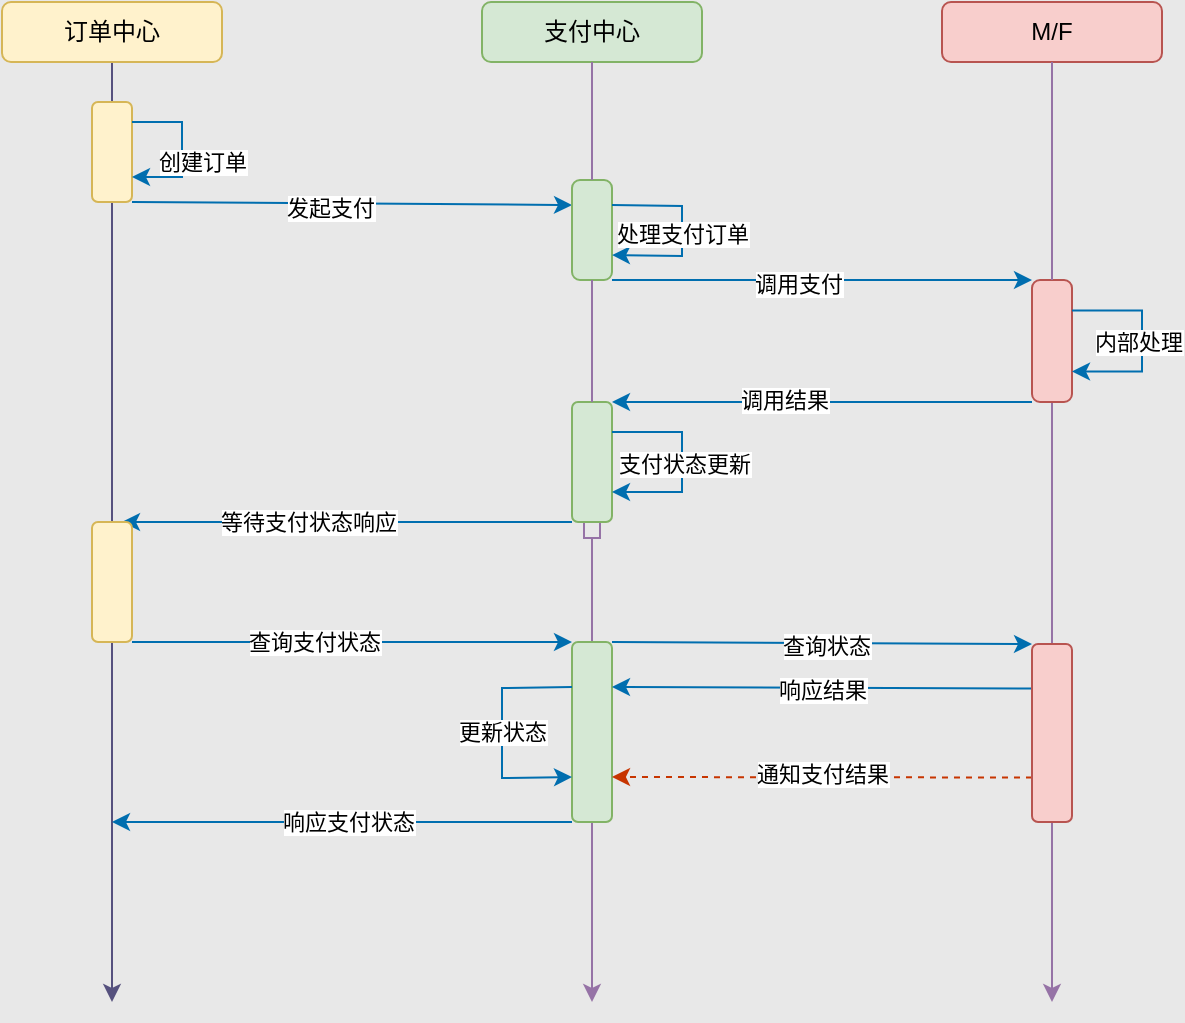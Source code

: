 <mxfile version="16.2.4" type="github">
  <diagram id="hDgSXtl1pIS-HQbCwnqq" name="Page-1">
    <mxGraphModel dx="946" dy="604" grid="1" gridSize="10" guides="1" tooltips="1" connect="1" arrows="1" fold="1" page="1" pageScale="1" pageWidth="827" pageHeight="1169" background="#E8E8E8" math="0" shadow="0">
      <root>
        <mxCell id="0" />
        <mxCell id="1" parent="0" />
        <mxCell id="WBR7tGkXofV5KnR72hlm-1" value="" style="edgeStyle=orthogonalEdgeStyle;rounded=0;orthogonalLoop=1;jettySize=auto;html=1;exitX=0.5;exitY=1;exitDx=0;exitDy=0;endArrow=none;shadow=0;strokeColor=#56517e;fillColor=#d0cee2;" edge="1" parent="1" source="WBR7tGkXofV5KnR72hlm-3" target="WBR7tGkXofV5KnR72hlm-31">
          <mxGeometry relative="1" as="geometry">
            <mxPoint x="145" y="540" as="targetPoint" />
            <mxPoint x="145" y="70" as="sourcePoint" />
          </mxGeometry>
        </mxCell>
        <mxCell id="WBR7tGkXofV5KnR72hlm-2" style="edgeStyle=orthogonalEdgeStyle;rounded=0;orthogonalLoop=1;jettySize=auto;html=1;exitX=0.5;exitY=1;exitDx=0;exitDy=0;startArrow=none;fillColor=#d0cee2;strokeColor=#56517e;" edge="1" parent="1" source="WBR7tGkXofV5KnR72hlm-31">
          <mxGeometry relative="1" as="geometry">
            <mxPoint x="145" y="540" as="targetPoint" />
          </mxGeometry>
        </mxCell>
        <mxCell id="WBR7tGkXofV5KnR72hlm-3" value="订单中心" style="rounded=1;whiteSpace=wrap;html=1;fillColor=#fff2cc;strokeColor=#d6b656;" vertex="1" parent="1">
          <mxGeometry x="90" y="40" width="110" height="30" as="geometry" />
        </mxCell>
        <mxCell id="WBR7tGkXofV5KnR72hlm-4" style="edgeStyle=orthogonalEdgeStyle;rounded=0;orthogonalLoop=1;jettySize=auto;html=1;exitX=0.5;exitY=1;exitDx=0;exitDy=0;startArrow=box;fillColor=#e1d5e7;strokeColor=#9673a6;startFill=0;" edge="1" parent="1" source="WBR7tGkXofV5KnR72hlm-23">
          <mxGeometry relative="1" as="geometry">
            <mxPoint x="385" y="540" as="targetPoint" />
          </mxGeometry>
        </mxCell>
        <mxCell id="WBR7tGkXofV5KnR72hlm-5" value="支付中心" style="rounded=1;whiteSpace=wrap;html=1;fillColor=#d5e8d4;strokeColor=#82b366;" vertex="1" parent="1">
          <mxGeometry x="330" y="40" width="110" height="30" as="geometry" />
        </mxCell>
        <mxCell id="WBR7tGkXofV5KnR72hlm-6" style="edgeStyle=orthogonalEdgeStyle;rounded=0;orthogonalLoop=1;jettySize=auto;html=1;exitX=0.5;exitY=1;exitDx=0;exitDy=0;startArrow=none;fillColor=#e1d5e7;strokeColor=#9673a6;" edge="1" parent="1" source="WBR7tGkXofV5KnR72hlm-19">
          <mxGeometry relative="1" as="geometry">
            <mxPoint x="615" y="540" as="targetPoint" />
          </mxGeometry>
        </mxCell>
        <mxCell id="WBR7tGkXofV5KnR72hlm-7" value="M/F" style="rounded=1;whiteSpace=wrap;html=1;glass=0;fillColor=#f8cecc;strokeColor=#b85450;" vertex="1" parent="1">
          <mxGeometry x="560" y="40" width="110" height="30" as="geometry" />
        </mxCell>
        <mxCell id="WBR7tGkXofV5KnR72hlm-8" value="" style="rounded=1;whiteSpace=wrap;html=1;shadow=0;fillColor=#fff2cc;strokeColor=#d6b656;" vertex="1" parent="1">
          <mxGeometry x="135" y="90" width="20" height="50" as="geometry" />
        </mxCell>
        <mxCell id="WBR7tGkXofV5KnR72hlm-9" value="" style="endArrow=classic;html=1;rounded=0;exitX=1;exitY=1;exitDx=0;exitDy=0;entryX=0;entryY=0.25;entryDx=0;entryDy=0;fillColor=#1ba1e2;strokeColor=#006EAF;" edge="1" parent="1" source="WBR7tGkXofV5KnR72hlm-8" target="WBR7tGkXofV5KnR72hlm-11">
          <mxGeometry width="50" height="50" relative="1" as="geometry">
            <mxPoint x="400" y="290" as="sourcePoint" />
            <mxPoint x="370" y="140" as="targetPoint" />
          </mxGeometry>
        </mxCell>
        <mxCell id="WBR7tGkXofV5KnR72hlm-10" value="发起支付" style="edgeLabel;html=1;align=center;verticalAlign=middle;resizable=0;points=[];" vertex="1" connectable="0" parent="WBR7tGkXofV5KnR72hlm-9">
          <mxGeometry x="-0.1" y="-2" relative="1" as="geometry">
            <mxPoint as="offset" />
          </mxGeometry>
        </mxCell>
        <mxCell id="WBR7tGkXofV5KnR72hlm-11" value="" style="rounded=1;whiteSpace=wrap;html=1;arcSize=20;fillColor=#d5e8d4;strokeColor=#82b366;" vertex="1" parent="1">
          <mxGeometry x="375" y="129" width="20" height="50" as="geometry" />
        </mxCell>
        <mxCell id="WBR7tGkXofV5KnR72hlm-12" value="" style="edgeStyle=orthogonalEdgeStyle;rounded=0;orthogonalLoop=1;jettySize=auto;html=1;exitX=0.5;exitY=1;exitDx=0;exitDy=0;endArrow=none;fillColor=#e1d5e7;strokeColor=#9673a6;" edge="1" parent="1" source="WBR7tGkXofV5KnR72hlm-5" target="WBR7tGkXofV5KnR72hlm-11">
          <mxGeometry relative="1" as="geometry">
            <mxPoint x="385" y="540" as="targetPoint" />
            <mxPoint x="385" y="70" as="sourcePoint" />
          </mxGeometry>
        </mxCell>
        <mxCell id="WBR7tGkXofV5KnR72hlm-13" value="" style="endArrow=classic;html=1;rounded=0;exitX=1;exitY=0.25;exitDx=0;exitDy=0;entryX=1;entryY=0.75;entryDx=0;entryDy=0;fillColor=#1ba1e2;strokeColor=#006EAF;" edge="1" parent="1" source="WBR7tGkXofV5KnR72hlm-11" target="WBR7tGkXofV5KnR72hlm-11">
          <mxGeometry width="50" height="50" relative="1" as="geometry">
            <mxPoint x="390" y="310" as="sourcePoint" />
            <mxPoint x="430" y="170" as="targetPoint" />
            <Array as="points">
              <mxPoint x="430" y="142" />
              <mxPoint x="430" y="167" />
            </Array>
          </mxGeometry>
        </mxCell>
        <mxCell id="WBR7tGkXofV5KnR72hlm-14" value="处理支付订单" style="edgeLabel;html=1;align=center;verticalAlign=middle;resizable=0;points=[];" vertex="1" connectable="0" parent="WBR7tGkXofV5KnR72hlm-13">
          <mxGeometry x="0.032" relative="1" as="geometry">
            <mxPoint as="offset" />
          </mxGeometry>
        </mxCell>
        <mxCell id="WBR7tGkXofV5KnR72hlm-15" value="" style="endArrow=classic;html=1;rounded=0;exitX=1;exitY=1;exitDx=0;exitDy=0;entryX=0;entryY=0;entryDx=0;entryDy=0;fillColor=#1ba1e2;strokeColor=#006EAF;" edge="1" parent="1" source="WBR7tGkXofV5KnR72hlm-11" target="WBR7tGkXofV5KnR72hlm-19">
          <mxGeometry width="50" height="50" relative="1" as="geometry">
            <mxPoint x="390" y="280" as="sourcePoint" />
            <mxPoint x="440" y="230" as="targetPoint" />
          </mxGeometry>
        </mxCell>
        <mxCell id="WBR7tGkXofV5KnR72hlm-16" value="调用支付" style="edgeLabel;html=1;align=center;verticalAlign=middle;resizable=0;points=[];" vertex="1" connectable="0" parent="WBR7tGkXofV5KnR72hlm-15">
          <mxGeometry x="-0.114" y="-2" relative="1" as="geometry">
            <mxPoint as="offset" />
          </mxGeometry>
        </mxCell>
        <mxCell id="WBR7tGkXofV5KnR72hlm-17" style="rounded=0;orthogonalLoop=1;jettySize=auto;html=1;exitX=0;exitY=1;exitDx=0;exitDy=0;entryX=1;entryY=0;entryDx=0;entryDy=0;fillColor=#1ba1e2;strokeColor=#006EAF;" edge="1" parent="1" source="WBR7tGkXofV5KnR72hlm-19" target="WBR7tGkXofV5KnR72hlm-23">
          <mxGeometry relative="1" as="geometry" />
        </mxCell>
        <mxCell id="WBR7tGkXofV5KnR72hlm-18" value="调用结果" style="edgeLabel;html=1;align=center;verticalAlign=middle;resizable=0;points=[];" vertex="1" connectable="0" parent="WBR7tGkXofV5KnR72hlm-17">
          <mxGeometry x="0.181" y="-1" relative="1" as="geometry">
            <mxPoint as="offset" />
          </mxGeometry>
        </mxCell>
        <mxCell id="WBR7tGkXofV5KnR72hlm-19" value="" style="rounded=1;whiteSpace=wrap;html=1;arcSize=20;fillColor=#f8cecc;strokeColor=#b85450;" vertex="1" parent="1">
          <mxGeometry x="605" y="179" width="20" height="61" as="geometry" />
        </mxCell>
        <mxCell id="WBR7tGkXofV5KnR72hlm-20" value="" style="edgeStyle=orthogonalEdgeStyle;rounded=0;orthogonalLoop=1;jettySize=auto;html=1;exitX=0.5;exitY=1;exitDx=0;exitDy=0;endArrow=none;fillColor=#e1d5e7;strokeColor=#9673a6;" edge="1" parent="1" source="WBR7tGkXofV5KnR72hlm-7" target="WBR7tGkXofV5KnR72hlm-19">
          <mxGeometry relative="1" as="geometry">
            <mxPoint x="615" y="540" as="targetPoint" />
            <mxPoint x="615" y="70" as="sourcePoint" />
          </mxGeometry>
        </mxCell>
        <mxCell id="WBR7tGkXofV5KnR72hlm-21" style="edgeStyle=elbowEdgeStyle;rounded=0;orthogonalLoop=1;jettySize=auto;html=1;exitX=0;exitY=1;exitDx=0;exitDy=0;entryX=0.75;entryY=0;entryDx=0;entryDy=0;fillColor=#1ba1e2;strokeColor=#006EAF;" edge="1" parent="1" source="WBR7tGkXofV5KnR72hlm-23" target="WBR7tGkXofV5KnR72hlm-31">
          <mxGeometry relative="1" as="geometry">
            <mxPoint x="160" y="300" as="targetPoint" />
            <Array as="points">
              <mxPoint x="290" y="300" />
            </Array>
          </mxGeometry>
        </mxCell>
        <mxCell id="WBR7tGkXofV5KnR72hlm-22" value="等待支付状态响应" style="edgeLabel;html=1;align=center;verticalAlign=middle;resizable=0;points=[];" vertex="1" connectable="0" parent="WBR7tGkXofV5KnR72hlm-21">
          <mxGeometry x="0.173" relative="1" as="geometry">
            <mxPoint as="offset" />
          </mxGeometry>
        </mxCell>
        <mxCell id="WBR7tGkXofV5KnR72hlm-23" value="" style="rounded=1;whiteSpace=wrap;html=1;fillColor=#d5e8d4;strokeColor=#82b366;" vertex="1" parent="1">
          <mxGeometry x="375" y="240" width="20" height="60" as="geometry" />
        </mxCell>
        <mxCell id="WBR7tGkXofV5KnR72hlm-24" value="" style="edgeStyle=orthogonalEdgeStyle;rounded=0;orthogonalLoop=1;jettySize=auto;html=1;exitX=0.5;exitY=1;exitDx=0;exitDy=0;startArrow=none;endArrow=none;fillColor=#e1d5e7;strokeColor=#9673a6;" edge="1" parent="1" source="WBR7tGkXofV5KnR72hlm-11" target="WBR7tGkXofV5KnR72hlm-23">
          <mxGeometry relative="1" as="geometry">
            <mxPoint x="385" y="540" as="targetPoint" />
            <mxPoint x="385" y="179" as="sourcePoint" />
          </mxGeometry>
        </mxCell>
        <mxCell id="WBR7tGkXofV5KnR72hlm-25" style="edgeStyle=orthogonalEdgeStyle;rounded=0;orthogonalLoop=1;jettySize=auto;html=1;exitX=1;exitY=0.25;exitDx=0;exitDy=0;entryX=1;entryY=0.75;entryDx=0;entryDy=0;fillColor=#1ba1e2;strokeColor=#006EAF;" edge="1" parent="1" source="WBR7tGkXofV5KnR72hlm-23" target="WBR7tGkXofV5KnR72hlm-23">
          <mxGeometry relative="1" as="geometry">
            <Array as="points">
              <mxPoint x="430" y="255" />
              <mxPoint x="430" y="285" />
            </Array>
          </mxGeometry>
        </mxCell>
        <mxCell id="WBR7tGkXofV5KnR72hlm-26" value="支付状态更新" style="edgeLabel;html=1;align=center;verticalAlign=middle;resizable=0;points=[];" vertex="1" connectable="0" parent="WBR7tGkXofV5KnR72hlm-25">
          <mxGeometry x="0.025" y="1" relative="1" as="geometry">
            <mxPoint as="offset" />
          </mxGeometry>
        </mxCell>
        <mxCell id="WBR7tGkXofV5KnR72hlm-27" style="edgeStyle=elbowEdgeStyle;rounded=0;orthogonalLoop=1;jettySize=auto;html=1;exitX=1;exitY=0.25;exitDx=0;exitDy=0;entryX=1;entryY=0.75;entryDx=0;entryDy=0;elbow=vertical;fillColor=#1ba1e2;strokeColor=#006EAF;" edge="1" parent="1" source="WBR7tGkXofV5KnR72hlm-19" target="WBR7tGkXofV5KnR72hlm-19">
          <mxGeometry relative="1" as="geometry">
            <Array as="points">
              <mxPoint x="660" y="210" />
            </Array>
          </mxGeometry>
        </mxCell>
        <mxCell id="WBR7tGkXofV5KnR72hlm-28" value="内部处理" style="edgeLabel;html=1;align=center;verticalAlign=middle;resizable=0;points=[];" vertex="1" connectable="0" parent="WBR7tGkXofV5KnR72hlm-27">
          <mxGeometry x="0.363" y="-3" relative="1" as="geometry">
            <mxPoint x="1" y="-12" as="offset" />
          </mxGeometry>
        </mxCell>
        <mxCell id="WBR7tGkXofV5KnR72hlm-29" style="rounded=0;orthogonalLoop=1;jettySize=auto;html=1;exitX=1;exitY=1;exitDx=0;exitDy=0;entryX=0;entryY=0;entryDx=0;entryDy=0;fillColor=#1ba1e2;strokeColor=#006EAF;" edge="1" parent="1" source="WBR7tGkXofV5KnR72hlm-31" target="WBR7tGkXofV5KnR72hlm-37">
          <mxGeometry relative="1" as="geometry" />
        </mxCell>
        <mxCell id="WBR7tGkXofV5KnR72hlm-30" value="查询支付状态" style="edgeLabel;html=1;align=center;verticalAlign=middle;resizable=0;points=[];" vertex="1" connectable="0" parent="WBR7tGkXofV5KnR72hlm-29">
          <mxGeometry x="-0.173" relative="1" as="geometry">
            <mxPoint as="offset" />
          </mxGeometry>
        </mxCell>
        <mxCell id="WBR7tGkXofV5KnR72hlm-31" value="" style="rounded=1;whiteSpace=wrap;html=1;fillColor=#fff2cc;strokeColor=#d6b656;" vertex="1" parent="1">
          <mxGeometry x="135" y="300" width="20" height="60" as="geometry" />
        </mxCell>
        <mxCell id="WBR7tGkXofV5KnR72hlm-32" value="创建订单" style="edgeStyle=orthogonalEdgeStyle;rounded=0;orthogonalLoop=1;jettySize=auto;html=1;entryX=1;entryY=0.75;entryDx=0;entryDy=0;fillColor=#1ba1e2;strokeColor=#006EAF;" edge="1" parent="1" target="WBR7tGkXofV5KnR72hlm-8">
          <mxGeometry x="0.143" y="10" relative="1" as="geometry">
            <mxPoint x="155" y="100" as="sourcePoint" />
            <Array as="points">
              <mxPoint x="155" y="100" />
              <mxPoint x="180" y="100" />
              <mxPoint x="180" y="128" />
            </Array>
            <mxPoint as="offset" />
          </mxGeometry>
        </mxCell>
        <mxCell id="WBR7tGkXofV5KnR72hlm-33" style="edgeStyle=none;rounded=0;orthogonalLoop=1;jettySize=auto;html=1;exitX=1;exitY=0;exitDx=0;exitDy=0;entryX=0;entryY=0;entryDx=0;entryDy=0;fillColor=#1ba1e2;strokeColor=#006EAF;" edge="1" parent="1" source="WBR7tGkXofV5KnR72hlm-37" target="WBR7tGkXofV5KnR72hlm-42">
          <mxGeometry relative="1" as="geometry" />
        </mxCell>
        <mxCell id="WBR7tGkXofV5KnR72hlm-34" value="查询状态" style="edgeLabel;html=1;align=center;verticalAlign=middle;resizable=0;points=[];" vertex="1" connectable="0" parent="WBR7tGkXofV5KnR72hlm-33">
          <mxGeometry x="0.019" y="-1" relative="1" as="geometry">
            <mxPoint as="offset" />
          </mxGeometry>
        </mxCell>
        <mxCell id="WBR7tGkXofV5KnR72hlm-35" style="rounded=0;orthogonalLoop=1;jettySize=auto;html=1;exitX=0;exitY=1;exitDx=0;exitDy=0;fillColor=#1ba1e2;strokeColor=#006EAF;" edge="1" parent="1" source="WBR7tGkXofV5KnR72hlm-37">
          <mxGeometry relative="1" as="geometry">
            <mxPoint x="145" y="450" as="targetPoint" />
            <mxPoint x="370" y="450" as="sourcePoint" />
          </mxGeometry>
        </mxCell>
        <mxCell id="WBR7tGkXofV5KnR72hlm-36" value="响应支付状态" style="edgeLabel;html=1;align=center;verticalAlign=middle;resizable=0;points=[];" vertex="1" connectable="0" parent="WBR7tGkXofV5KnR72hlm-35">
          <mxGeometry x="-0.021" y="-3" relative="1" as="geometry">
            <mxPoint y="3" as="offset" />
          </mxGeometry>
        </mxCell>
        <mxCell id="WBR7tGkXofV5KnR72hlm-37" value="" style="rounded=1;whiteSpace=wrap;html=1;fillColor=#d5e8d4;strokeColor=#82b366;" vertex="1" parent="1">
          <mxGeometry x="375" y="360" width="20" height="90" as="geometry" />
        </mxCell>
        <mxCell id="WBR7tGkXofV5KnR72hlm-38" style="rounded=0;orthogonalLoop=1;jettySize=auto;html=1;exitX=0;exitY=0.25;exitDx=0;exitDy=0;entryX=1;entryY=0.25;entryDx=0;entryDy=0;fillColor=#1ba1e2;strokeColor=#006EAF;" edge="1" parent="1" source="WBR7tGkXofV5KnR72hlm-42" target="WBR7tGkXofV5KnR72hlm-37">
          <mxGeometry relative="1" as="geometry">
            <mxPoint x="605" y="382" as="sourcePoint" />
            <mxPoint x="400" y="387" as="targetPoint" />
          </mxGeometry>
        </mxCell>
        <mxCell id="WBR7tGkXofV5KnR72hlm-39" value="响应结果" style="edgeLabel;html=1;align=center;verticalAlign=middle;resizable=0;points=[];" vertex="1" connectable="0" parent="WBR7tGkXofV5KnR72hlm-38">
          <mxGeometry x="-0.181" y="1" relative="1" as="geometry">
            <mxPoint x="-19" as="offset" />
          </mxGeometry>
        </mxCell>
        <mxCell id="WBR7tGkXofV5KnR72hlm-40" style="edgeStyle=none;rounded=0;orthogonalLoop=1;jettySize=auto;html=1;dashed=1;exitX=0;exitY=0.75;exitDx=0;exitDy=0;fillColor=#fa6800;strokeColor=#C73500;entryX=1;entryY=0.75;entryDx=0;entryDy=0;" edge="1" parent="1" source="WBR7tGkXofV5KnR72hlm-42" target="WBR7tGkXofV5KnR72hlm-37">
          <mxGeometry relative="1" as="geometry">
            <mxPoint x="395" y="430" as="targetPoint" />
            <mxPoint x="595" y="430" as="sourcePoint" />
          </mxGeometry>
        </mxCell>
        <mxCell id="WBR7tGkXofV5KnR72hlm-41" value="通知支付结果" style="edgeLabel;html=1;align=center;verticalAlign=middle;resizable=0;points=[];" vertex="1" connectable="0" parent="WBR7tGkXofV5KnR72hlm-40">
          <mxGeometry x="0.114" y="-2" relative="1" as="geometry">
            <mxPoint x="12" as="offset" />
          </mxGeometry>
        </mxCell>
        <mxCell id="WBR7tGkXofV5KnR72hlm-42" value="" style="rounded=1;whiteSpace=wrap;html=1;fillColor=#f8cecc;strokeColor=#b85450;" vertex="1" parent="1">
          <mxGeometry x="605" y="361" width="20" height="89" as="geometry" />
        </mxCell>
        <mxCell id="WBR7tGkXofV5KnR72hlm-43" value="更新状态" style="edgeStyle=none;rounded=0;orthogonalLoop=1;jettySize=auto;html=1;exitX=0;exitY=0.25;exitDx=0;exitDy=0;entryX=0;entryY=0.75;entryDx=0;entryDy=0;fillColor=#1ba1e2;strokeColor=#006EAF;" edge="1" parent="1" source="WBR7tGkXofV5KnR72hlm-37" target="WBR7tGkXofV5KnR72hlm-37">
          <mxGeometry relative="1" as="geometry">
            <Array as="points">
              <mxPoint x="340" y="383" />
              <mxPoint x="340" y="428" />
            </Array>
          </mxGeometry>
        </mxCell>
      </root>
    </mxGraphModel>
  </diagram>
</mxfile>
